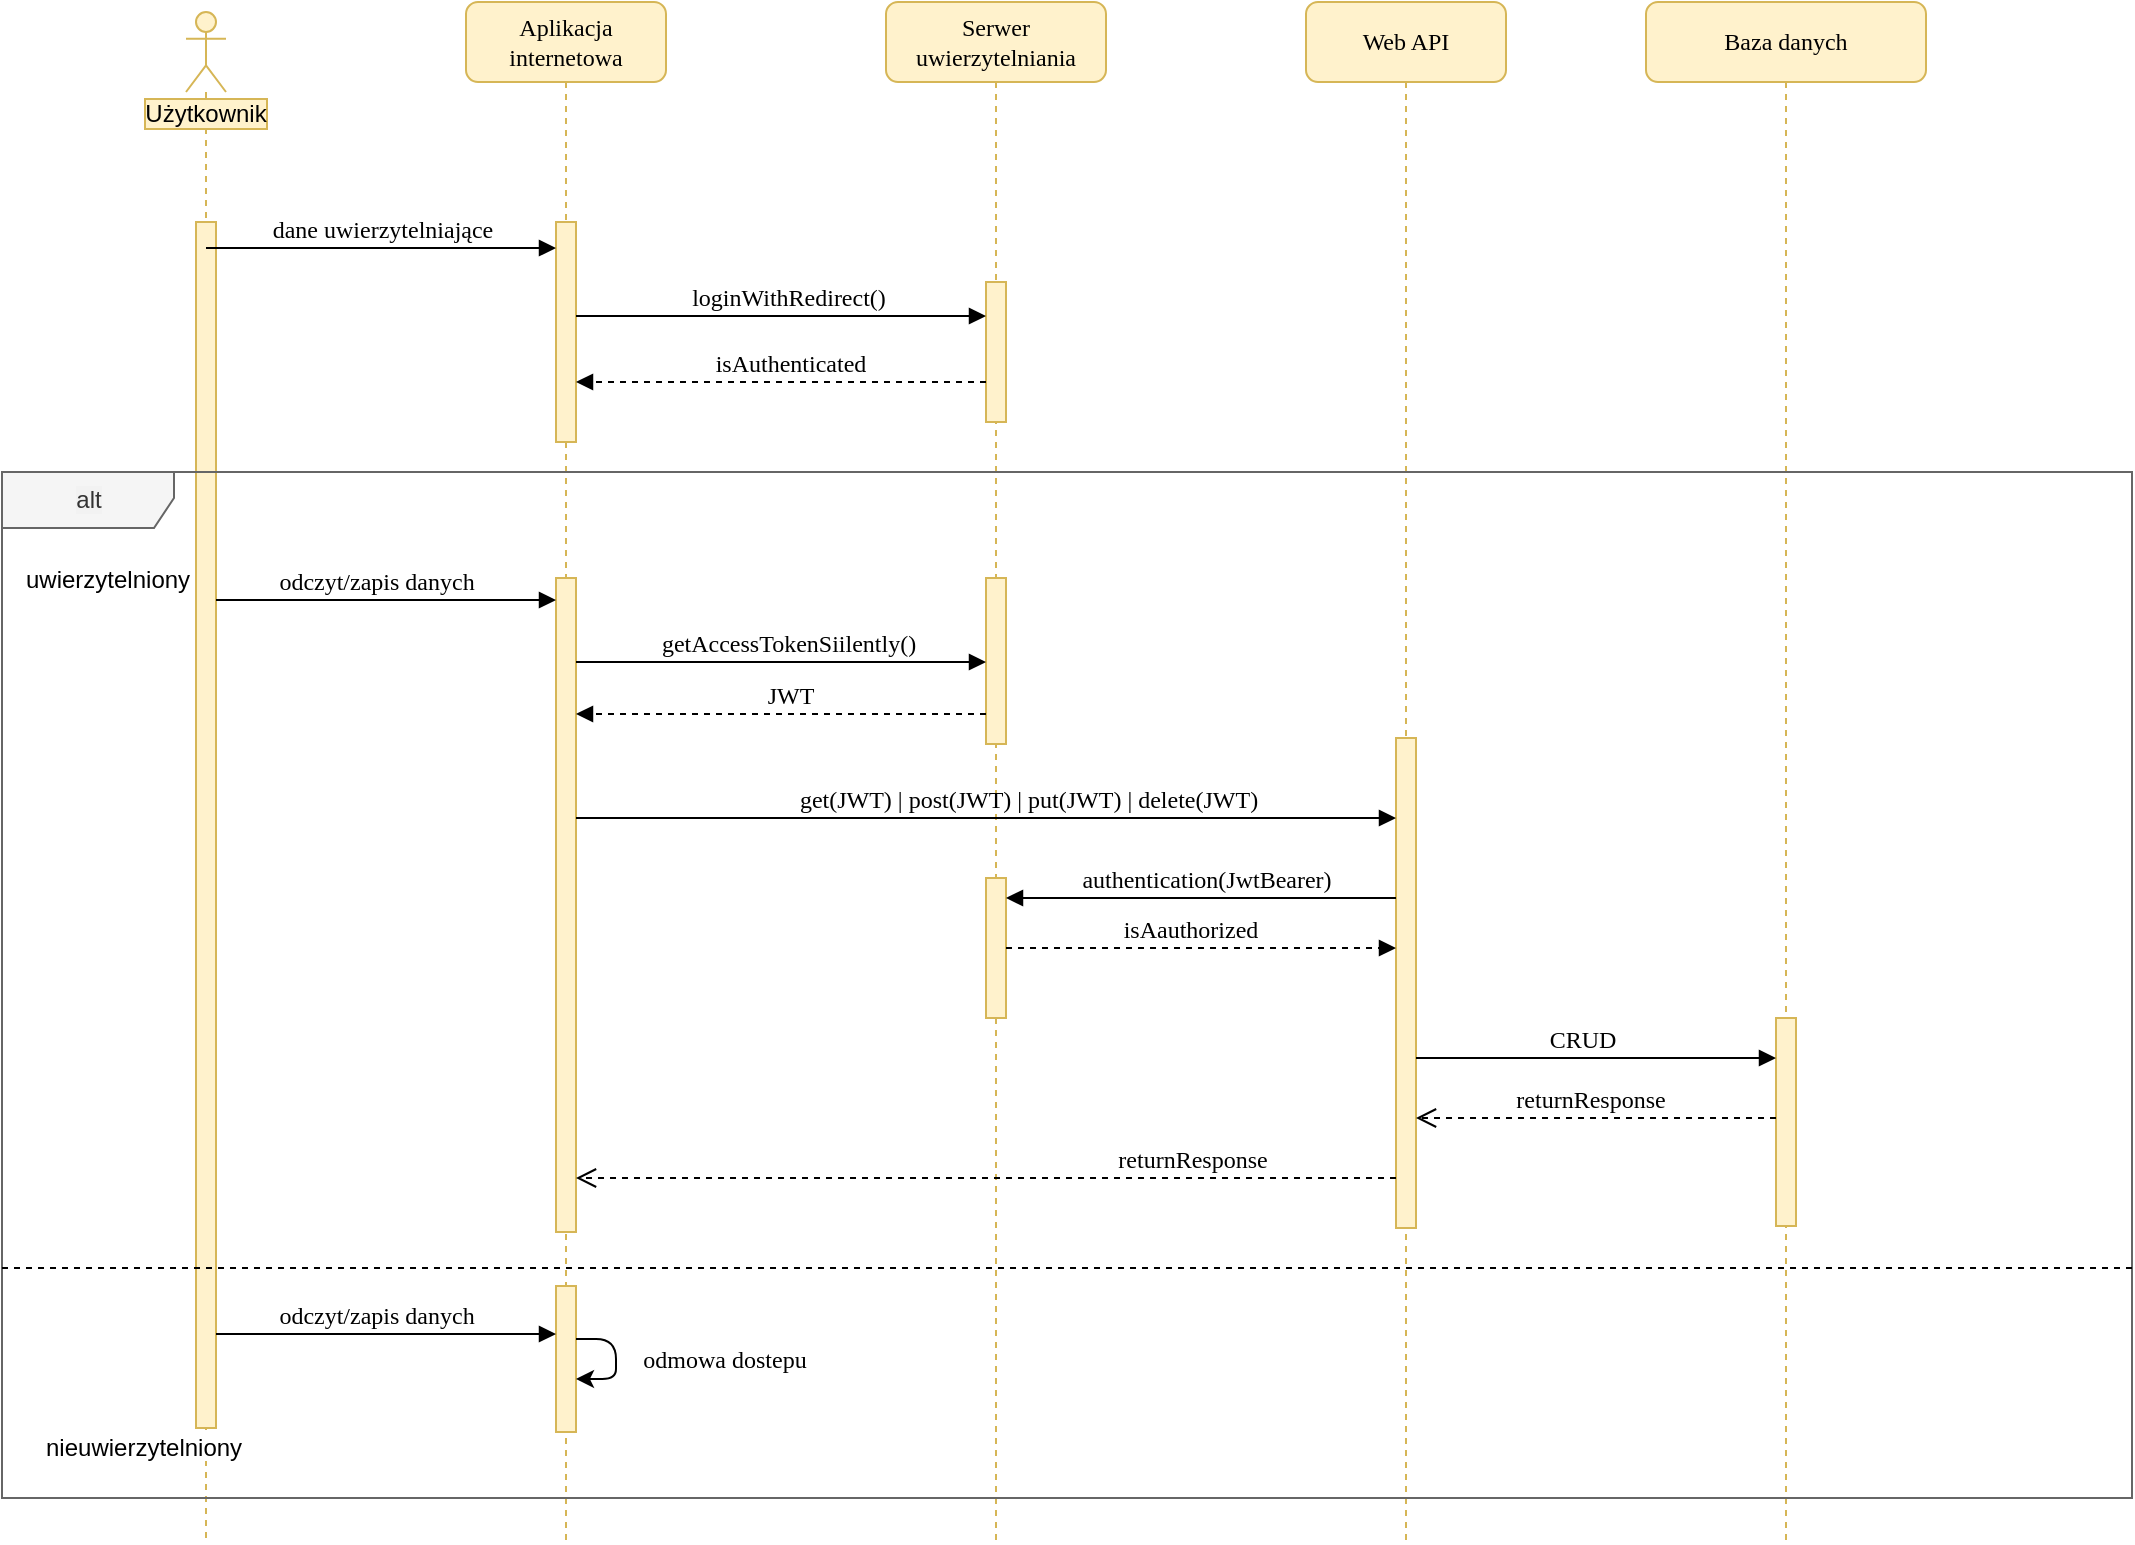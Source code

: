 <mxfile>
    <diagram name="Page-1" id="13e1069c-82ec-6db2-03f1-153e76fe0fe0">
        <mxGraphModel dx="2569" dy="1177" grid="0" gridSize="10" guides="1" tooltips="1" connect="1" arrows="1" fold="1" page="1" pageScale="1" pageWidth="1100" pageHeight="850" background="#ffffff" math="0" shadow="0">
            <root>
                <mxCell id="0"/>
                <mxCell id="1" parent="0"/>
                <mxCell id="7baba1c4bc27f4b0-4" value="Serwer uwierzytelniania" style="shape=umlLifeline;perimeter=lifelinePerimeter;whiteSpace=wrap;html=1;container=1;collapsible=0;recursiveResize=0;outlineConnect=0;rounded=1;shadow=0;comic=0;labelBackgroundColor=none;strokeWidth=1;fontFamily=Verdana;fontSize=12;align=center;fillColor=#fff2cc;strokeColor=#d6b656;" parent="1" vertex="1">
                    <mxGeometry x="450" y="80" width="110" height="769" as="geometry"/>
                </mxCell>
                <mxCell id="7baba1c4bc27f4b0-16" value="" style="html=1;points=[];perimeter=orthogonalPerimeter;rounded=0;shadow=0;comic=0;labelBackgroundColor=none;strokeWidth=1;fontFamily=Verdana;fontSize=12;align=center;fillColor=#fff2cc;strokeColor=#d6b656;" parent="7baba1c4bc27f4b0-4" vertex="1">
                    <mxGeometry x="50" y="140" width="10" height="70" as="geometry"/>
                </mxCell>
                <mxCell id="7baba1c4bc27f4b0-37" value="" style="html=1;points=[];perimeter=orthogonalPerimeter;rounded=0;shadow=0;comic=0;labelBackgroundColor=none;strokeWidth=1;fontFamily=Verdana;fontSize=12;align=center;fillColor=#fff2cc;strokeColor=#d6b656;" parent="7baba1c4bc27f4b0-4" vertex="1">
                    <mxGeometry x="50" y="438" width="10" height="70" as="geometry"/>
                </mxCell>
                <mxCell id="eyy1DHSlWhcJ0YDUjhxd-24" value="" style="html=1;points=[];perimeter=orthogonalPerimeter;rounded=0;shadow=0;comic=0;labelBackgroundColor=none;strokeWidth=1;fontFamily=Verdana;fontSize=12;align=center;fillColor=#fff2cc;strokeColor=#d6b656;" parent="7baba1c4bc27f4b0-4" vertex="1">
                    <mxGeometry x="50" y="288" width="10" height="83" as="geometry"/>
                </mxCell>
                <mxCell id="7baba1c4bc27f4b0-5" value="Web API" style="shape=umlLifeline;perimeter=lifelinePerimeter;whiteSpace=wrap;html=1;container=1;collapsible=0;recursiveResize=0;outlineConnect=0;rounded=1;shadow=0;comic=0;labelBackgroundColor=none;strokeWidth=1;fontFamily=Verdana;fontSize=12;align=center;fillColor=#fff2cc;strokeColor=#d6b656;" parent="1" vertex="1">
                    <mxGeometry x="660" y="80" width="100" height="770" as="geometry"/>
                </mxCell>
                <mxCell id="eyy1DHSlWhcJ0YDUjhxd-12" value="" style="html=1;points=[];perimeter=orthogonalPerimeter;rounded=0;shadow=0;comic=0;labelBackgroundColor=none;strokeWidth=1;fontFamily=Verdana;fontSize=12;align=center;fillColor=#fff2cc;strokeColor=#d6b656;" parent="7baba1c4bc27f4b0-5" vertex="1">
                    <mxGeometry x="45" y="368" width="10" height="245" as="geometry"/>
                </mxCell>
                <mxCell id="7baba1c4bc27f4b0-6" value="Baza danych" style="shape=umlLifeline;perimeter=lifelinePerimeter;whiteSpace=wrap;html=1;container=1;collapsible=0;recursiveResize=0;outlineConnect=0;rounded=1;shadow=0;comic=0;labelBackgroundColor=none;strokeWidth=1;fontFamily=Verdana;fontSize=12;align=center;fillColor=#fff2cc;strokeColor=#d6b656;" parent="1" vertex="1">
                    <mxGeometry x="830" y="80" width="140" height="769" as="geometry"/>
                </mxCell>
                <mxCell id="7baba1c4bc27f4b0-28" value="" style="html=1;points=[];perimeter=orthogonalPerimeter;rounded=0;shadow=0;comic=0;labelBackgroundColor=none;strokeWidth=1;fontFamily=Verdana;fontSize=12;align=center;fillColor=#fff2cc;strokeColor=#d6b656;" parent="7baba1c4bc27f4b0-6" vertex="1">
                    <mxGeometry x="65" y="508" width="10" height="104" as="geometry"/>
                </mxCell>
                <mxCell id="7baba1c4bc27f4b0-8" value="Aplikacja internetowa" style="shape=umlLifeline;perimeter=lifelinePerimeter;whiteSpace=wrap;html=1;container=1;collapsible=0;recursiveResize=0;outlineConnect=0;rounded=1;shadow=0;comic=0;labelBackgroundColor=none;strokeWidth=1;fontFamily=Verdana;fontSize=12;align=center;fillColor=#fff2cc;strokeColor=#d6b656;gradientColor=none;sketch=0;glass=0;" parent="1" vertex="1">
                    <mxGeometry x="240" y="80" width="100" height="770" as="geometry"/>
                </mxCell>
                <mxCell id="7baba1c4bc27f4b0-9" value="" style="html=1;points=[];perimeter=orthogonalPerimeter;rounded=0;shadow=0;comic=0;labelBackgroundColor=none;strokeWidth=1;fontFamily=Verdana;fontSize=12;align=center;fillColor=#fff2cc;strokeColor=#d6b656;" parent="7baba1c4bc27f4b0-8" vertex="1">
                    <mxGeometry x="45" y="110" width="10" height="110" as="geometry"/>
                </mxCell>
                <mxCell id="eyy1DHSlWhcJ0YDUjhxd-23" value="" style="html=1;points=[];perimeter=orthogonalPerimeter;rounded=0;shadow=0;comic=0;labelBackgroundColor=none;strokeWidth=1;fontFamily=Verdana;fontSize=12;align=center;fillColor=#fff2cc;strokeColor=#d6b656;" parent="7baba1c4bc27f4b0-8" vertex="1">
                    <mxGeometry x="45" y="288" width="10" height="327" as="geometry"/>
                </mxCell>
                <mxCell id="11" value="" style="html=1;points=[];perimeter=orthogonalPerimeter;rounded=0;shadow=0;comic=0;labelBackgroundColor=none;strokeWidth=1;fontFamily=Verdana;fontSize=12;align=center;fillColor=#fff2cc;strokeColor=#d6b656;" vertex="1" parent="7baba1c4bc27f4b0-8">
                    <mxGeometry x="45" y="642" width="10" height="73" as="geometry"/>
                </mxCell>
                <mxCell id="14" value="&lt;font style=&quot;font-size: 12px&quot; face=&quot;Verdana&quot;&gt;odmowa dostepu&lt;/font&gt;" style="edgeStyle=none;html=1;" edge="1" parent="7baba1c4bc27f4b0-8" source="11" target="11">
                    <mxGeometry y="54" relative="1" as="geometry">
                        <mxPoint as="offset"/>
                    </mxGeometry>
                </mxCell>
                <mxCell id="7baba1c4bc27f4b0-23" value="get(JWT) | post(JWT) | put(JWT) | delete(JWT)" style="html=1;verticalAlign=bottom;endArrow=block;labelBackgroundColor=none;fontFamily=Verdana;fontSize=12;" parent="1" source="eyy1DHSlWhcJ0YDUjhxd-23" target="eyy1DHSlWhcJ0YDUjhxd-12" edge="1">
                    <mxGeometry x="0.102" relative="1" as="geometry">
                        <mxPoint x="300" y="488" as="sourcePoint"/>
                        <mxPoint x="700" y="488" as="targetPoint"/>
                        <Array as="points">
                            <mxPoint x="470" y="488"/>
                        </Array>
                        <mxPoint as="offset"/>
                    </mxGeometry>
                </mxCell>
                <mxCell id="7baba1c4bc27f4b0-29" value="isAauthorized" style="html=1;verticalAlign=bottom;endArrow=block;labelBackgroundColor=none;fontFamily=Verdana;fontSize=12;edgeStyle=elbowEdgeStyle;elbow=vertical;dashed=1;" parent="1" source="7baba1c4bc27f4b0-37" target="eyy1DHSlWhcJ0YDUjhxd-12" edge="1">
                    <mxGeometry x="-0.064" relative="1" as="geometry">
                        <mxPoint x="800" y="598" as="sourcePoint"/>
                        <mxPoint x="700" y="563" as="targetPoint"/>
                        <mxPoint as="offset"/>
                    </mxGeometry>
                </mxCell>
                <mxCell id="7baba1c4bc27f4b0-11" value="loginWithRedirect()" style="html=1;verticalAlign=bottom;endArrow=block;labelBackgroundColor=none;fontFamily=Verdana;fontSize=12;edgeStyle=elbowEdgeStyle;elbow=vertical;" parent="1" source="7baba1c4bc27f4b0-9" target="7baba1c4bc27f4b0-16" edge="1">
                    <mxGeometry x="0.034" relative="1" as="geometry">
                        <mxPoint x="360" y="190" as="sourcePoint"/>
                        <mxPoint x="484" y="237" as="targetPoint"/>
                        <Array as="points">
                            <mxPoint x="340" y="237"/>
                            <mxPoint x="360" y="250"/>
                        </Array>
                        <mxPoint as="offset"/>
                    </mxGeometry>
                </mxCell>
                <mxCell id="eyy1DHSlWhcJ0YDUjhxd-6" value="Użytkownik" style="shape=umlLifeline;participant=umlActor;perimeter=lifelinePerimeter;container=1;collapsible=0;recursiveResize=0;verticalAlign=top;spacingTop=36;outlineConnect=0;fillColor=#fff2cc;strokeColor=#D6B656;labelBorderColor=#D6B656;labelBackgroundColor=#FFF2CC;whiteSpace=wrap;html=1;fontSize=12;fontStyle=0;horizontal=1;labelPosition=center;verticalLabelPosition=middle;align=center;" parent="1" vertex="1">
                    <mxGeometry x="100" y="85" width="20" height="764" as="geometry"/>
                </mxCell>
                <mxCell id="10" value="" style="html=1;points=[];perimeter=orthogonalPerimeter;rounded=0;shadow=0;comic=0;labelBackgroundColor=none;strokeWidth=1;fontFamily=Verdana;fontSize=12;align=center;fillColor=#fff2cc;strokeColor=#d6b656;" vertex="1" parent="eyy1DHSlWhcJ0YDUjhxd-6">
                    <mxGeometry x="5" y="105" width="10" height="603" as="geometry"/>
                </mxCell>
                <mxCell id="eyy1DHSlWhcJ0YDUjhxd-7" value="dane uwierzytelniające" style="html=1;verticalAlign=bottom;endArrow=block;labelBackgroundColor=none;fontFamily=Verdana;fontSize=12;edgeStyle=elbowEdgeStyle;elbow=vertical;" parent="1" source="eyy1DHSlWhcJ0YDUjhxd-6" target="7baba1c4bc27f4b0-9" edge="1">
                    <mxGeometry relative="1" as="geometry">
                        <mxPoint x="170" y="210" as="sourcePoint"/>
                        <mxPoint x="280" y="210" as="targetPoint"/>
                        <Array as="points">
                            <mxPoint x="203" y="203"/>
                        </Array>
                    </mxGeometry>
                </mxCell>
                <mxCell id="eyy1DHSlWhcJ0YDUjhxd-8" value="isAuthenticated" style="html=1;verticalAlign=bottom;endArrow=block;labelBackgroundColor=none;fontFamily=Verdana;fontSize=12;edgeStyle=elbowEdgeStyle;elbow=vertical;dashed=1;" parent="1" source="7baba1c4bc27f4b0-16" target="7baba1c4bc27f4b0-9" edge="1">
                    <mxGeometry x="-0.038" relative="1" as="geometry">
                        <mxPoint x="458" y="270" as="sourcePoint"/>
                        <Array as="points">
                            <mxPoint x="440" y="270"/>
                        </Array>
                        <mxPoint x="300" y="270" as="targetPoint"/>
                        <mxPoint as="offset"/>
                    </mxGeometry>
                </mxCell>
                <mxCell id="eyy1DHSlWhcJ0YDUjhxd-11" value="odczyt/zapis danych" style="html=1;verticalAlign=bottom;endArrow=block;labelBackgroundColor=none;fontFamily=Verdana;fontSize=12;edgeStyle=elbowEdgeStyle;elbow=vertical;" parent="1" source="10" target="eyy1DHSlWhcJ0YDUjhxd-23" edge="1">
                    <mxGeometry x="-0.064" relative="1" as="geometry">
                        <mxPoint x="123" y="379" as="sourcePoint"/>
                        <mxPoint x="256" y="451" as="targetPoint"/>
                        <Array as="points">
                            <mxPoint x="148" y="379"/>
                            <mxPoint x="250" y="458"/>
                            <mxPoint x="168" y="458"/>
                            <mxPoint x="215" y="458"/>
                        </Array>
                        <mxPoint as="offset"/>
                    </mxGeometry>
                </mxCell>
                <mxCell id="eyy1DHSlWhcJ0YDUjhxd-13" value="authentication(JwtBearer)" style="html=1;verticalAlign=bottom;endArrow=block;labelBackgroundColor=none;fontFamily=Verdana;fontSize=12;edgeStyle=elbowEdgeStyle;elbow=vertical;" parent="1" source="eyy1DHSlWhcJ0YDUjhxd-12" target="7baba1c4bc27f4b0-37" edge="1">
                    <mxGeometry x="-0.02" relative="1" as="geometry">
                        <mxPoint x="700" y="528" as="sourcePoint"/>
                        <mxPoint x="549" y="528" as="targetPoint"/>
                        <mxPoint as="offset"/>
                        <Array as="points">
                            <mxPoint x="655" y="528"/>
                        </Array>
                    </mxGeometry>
                </mxCell>
                <mxCell id="eyy1DHSlWhcJ0YDUjhxd-16" value="returnResponse" style="html=1;verticalAlign=bottom;endArrow=open;dashed=1;endSize=8;labelBackgroundColor=none;fontFamily=Verdana;fontSize=12;edgeStyle=elbowEdgeStyle;elbow=vertical;" parent="1" source="7baba1c4bc27f4b0-28" target="eyy1DHSlWhcJ0YDUjhxd-12" edge="1">
                    <mxGeometry x="0.033" relative="1" as="geometry">
                        <mxPoint x="720" y="648" as="targetPoint"/>
                        <Array as="points">
                            <mxPoint x="830" y="638"/>
                            <mxPoint x="850" y="628"/>
                            <mxPoint x="833" y="638"/>
                            <mxPoint x="693" y="648"/>
                            <mxPoint x="723" y="648"/>
                        </Array>
                        <mxPoint x="890" y="648" as="sourcePoint"/>
                        <mxPoint as="offset"/>
                    </mxGeometry>
                </mxCell>
                <mxCell id="eyy1DHSlWhcJ0YDUjhxd-17" value="returnResponse" style="html=1;verticalAlign=bottom;endArrow=open;dashed=1;endSize=8;labelBackgroundColor=none;fontFamily=Verdana;fontSize=12;edgeStyle=elbowEdgeStyle;elbow=vertical;" parent="1" source="eyy1DHSlWhcJ0YDUjhxd-12" target="eyy1DHSlWhcJ0YDUjhxd-23" edge="1">
                    <mxGeometry x="-0.502" relative="1" as="geometry">
                        <mxPoint x="300" y="668" as="targetPoint"/>
                        <Array as="points">
                            <mxPoint x="640" y="668"/>
                            <mxPoint x="590" y="668"/>
                            <mxPoint x="560" y="638"/>
                            <mxPoint x="558.2" y="608.5"/>
                            <mxPoint x="588.2" y="608.5"/>
                        </Array>
                        <mxPoint x="700" y="668" as="sourcePoint"/>
                        <mxPoint as="offset"/>
                    </mxGeometry>
                </mxCell>
                <mxCell id="eyy1DHSlWhcJ0YDUjhxd-18" value="CRUD" style="html=1;verticalAlign=bottom;endArrow=block;labelBackgroundColor=none;fontFamily=Verdana;fontSize=12;edgeStyle=elbowEdgeStyle;elbow=vertical;" parent="1" source="eyy1DHSlWhcJ0YDUjhxd-12" target="7baba1c4bc27f4b0-28" edge="1">
                    <mxGeometry x="-0.078" relative="1" as="geometry">
                        <mxPoint x="720" y="608" as="sourcePoint"/>
                        <mxPoint x="890" y="608" as="targetPoint"/>
                        <Array as="points">
                            <mxPoint x="740" y="608"/>
                            <mxPoint x="780" y="628"/>
                            <mxPoint x="770" y="628"/>
                            <mxPoint x="800" y="598"/>
                        </Array>
                        <mxPoint as="offset"/>
                    </mxGeometry>
                </mxCell>
                <mxCell id="eyy1DHSlWhcJ0YDUjhxd-9" value="getAccessTokenSiilently()" style="html=1;verticalAlign=bottom;endArrow=block;labelBackgroundColor=none;fontFamily=Verdana;fontSize=12;edgeStyle=elbowEdgeStyle;elbow=vertical;" parent="1" source="eyy1DHSlWhcJ0YDUjhxd-23" target="eyy1DHSlWhcJ0YDUjhxd-24" edge="1">
                    <mxGeometry x="0.032" relative="1" as="geometry">
                        <mxPoint x="295" y="388" as="sourcePoint"/>
                        <mxPoint x="500" y="388.46" as="targetPoint"/>
                        <Array as="points">
                            <mxPoint x="328" y="410"/>
                            <mxPoint x="360" y="388"/>
                        </Array>
                        <mxPoint as="offset"/>
                    </mxGeometry>
                </mxCell>
                <mxCell id="eyy1DHSlWhcJ0YDUjhxd-10" value="JWT" style="html=1;verticalAlign=bottom;endArrow=block;labelBackgroundColor=none;fontFamily=Verdana;fontSize=12;edgeStyle=elbowEdgeStyle;elbow=vertical;dashed=1;" parent="1" source="eyy1DHSlWhcJ0YDUjhxd-24" target="eyy1DHSlWhcJ0YDUjhxd-23" edge="1">
                    <mxGeometry x="-0.038" relative="1" as="geometry">
                        <mxPoint x="500" y="418" as="sourcePoint"/>
                        <Array as="points">
                            <mxPoint x="374" y="436"/>
                            <mxPoint x="440" y="418"/>
                            <mxPoint x="470" y="408"/>
                            <mxPoint x="590" y="418"/>
                        </Array>
                        <mxPoint x="319" y="418" as="targetPoint"/>
                        <mxPoint as="offset"/>
                    </mxGeometry>
                </mxCell>
                <mxCell id="12" value="odczyt/zapis danych" style="html=1;verticalAlign=bottom;endArrow=block;labelBackgroundColor=none;fontFamily=Verdana;fontSize=12;edgeStyle=elbowEdgeStyle;elbow=vertical;" edge="1" parent="1" source="10" target="11">
                    <mxGeometry x="-0.064" relative="1" as="geometry">
                        <mxPoint x="116" y="746" as="sourcePoint"/>
                        <mxPoint x="286" y="746" as="targetPoint"/>
                        <Array as="points">
                            <mxPoint x="149" y="746"/>
                            <mxPoint x="251" y="825"/>
                            <mxPoint x="169" y="825"/>
                            <mxPoint x="216" y="825"/>
                        </Array>
                        <mxPoint as="offset"/>
                    </mxGeometry>
                </mxCell>
                <mxCell id="6" value="&lt;span style=&quot;background-color: rgb(242 , 242 , 242)&quot;&gt;alt&lt;/span&gt;" style="shape=umlFrame;tabWidth=110;tabHeight=30;tabPosition=left;html=1;boundedLbl=1;labelInHeader=1;width=86;height=28;fillColor=#f5f5f5;fontColor=#333333;strokeColor=#666666;" vertex="1" parent="1">
                    <mxGeometry x="8" y="315" width="1065" height="513" as="geometry"/>
                </mxCell>
                <mxCell id="7" value="uwierzytelniony" style="text" vertex="1" parent="6">
                    <mxGeometry width="89" height="50" relative="1" as="geometry">
                        <mxPoint x="10" y="40" as="offset"/>
                    </mxGeometry>
                </mxCell>
                <mxCell id="8" value="nieuwierzytelniony" style="line;strokeWidth=1;dashed=1;labelPosition=center;verticalLabelPosition=bottom;align=left;verticalAlign=top;spacingLeft=20;spacingTop=15;" vertex="1" parent="6">
                    <mxGeometry y="337" width="1065" height="122.07" as="geometry"/>
                </mxCell>
            </root>
        </mxGraphModel>
    </diagram>
</mxfile>